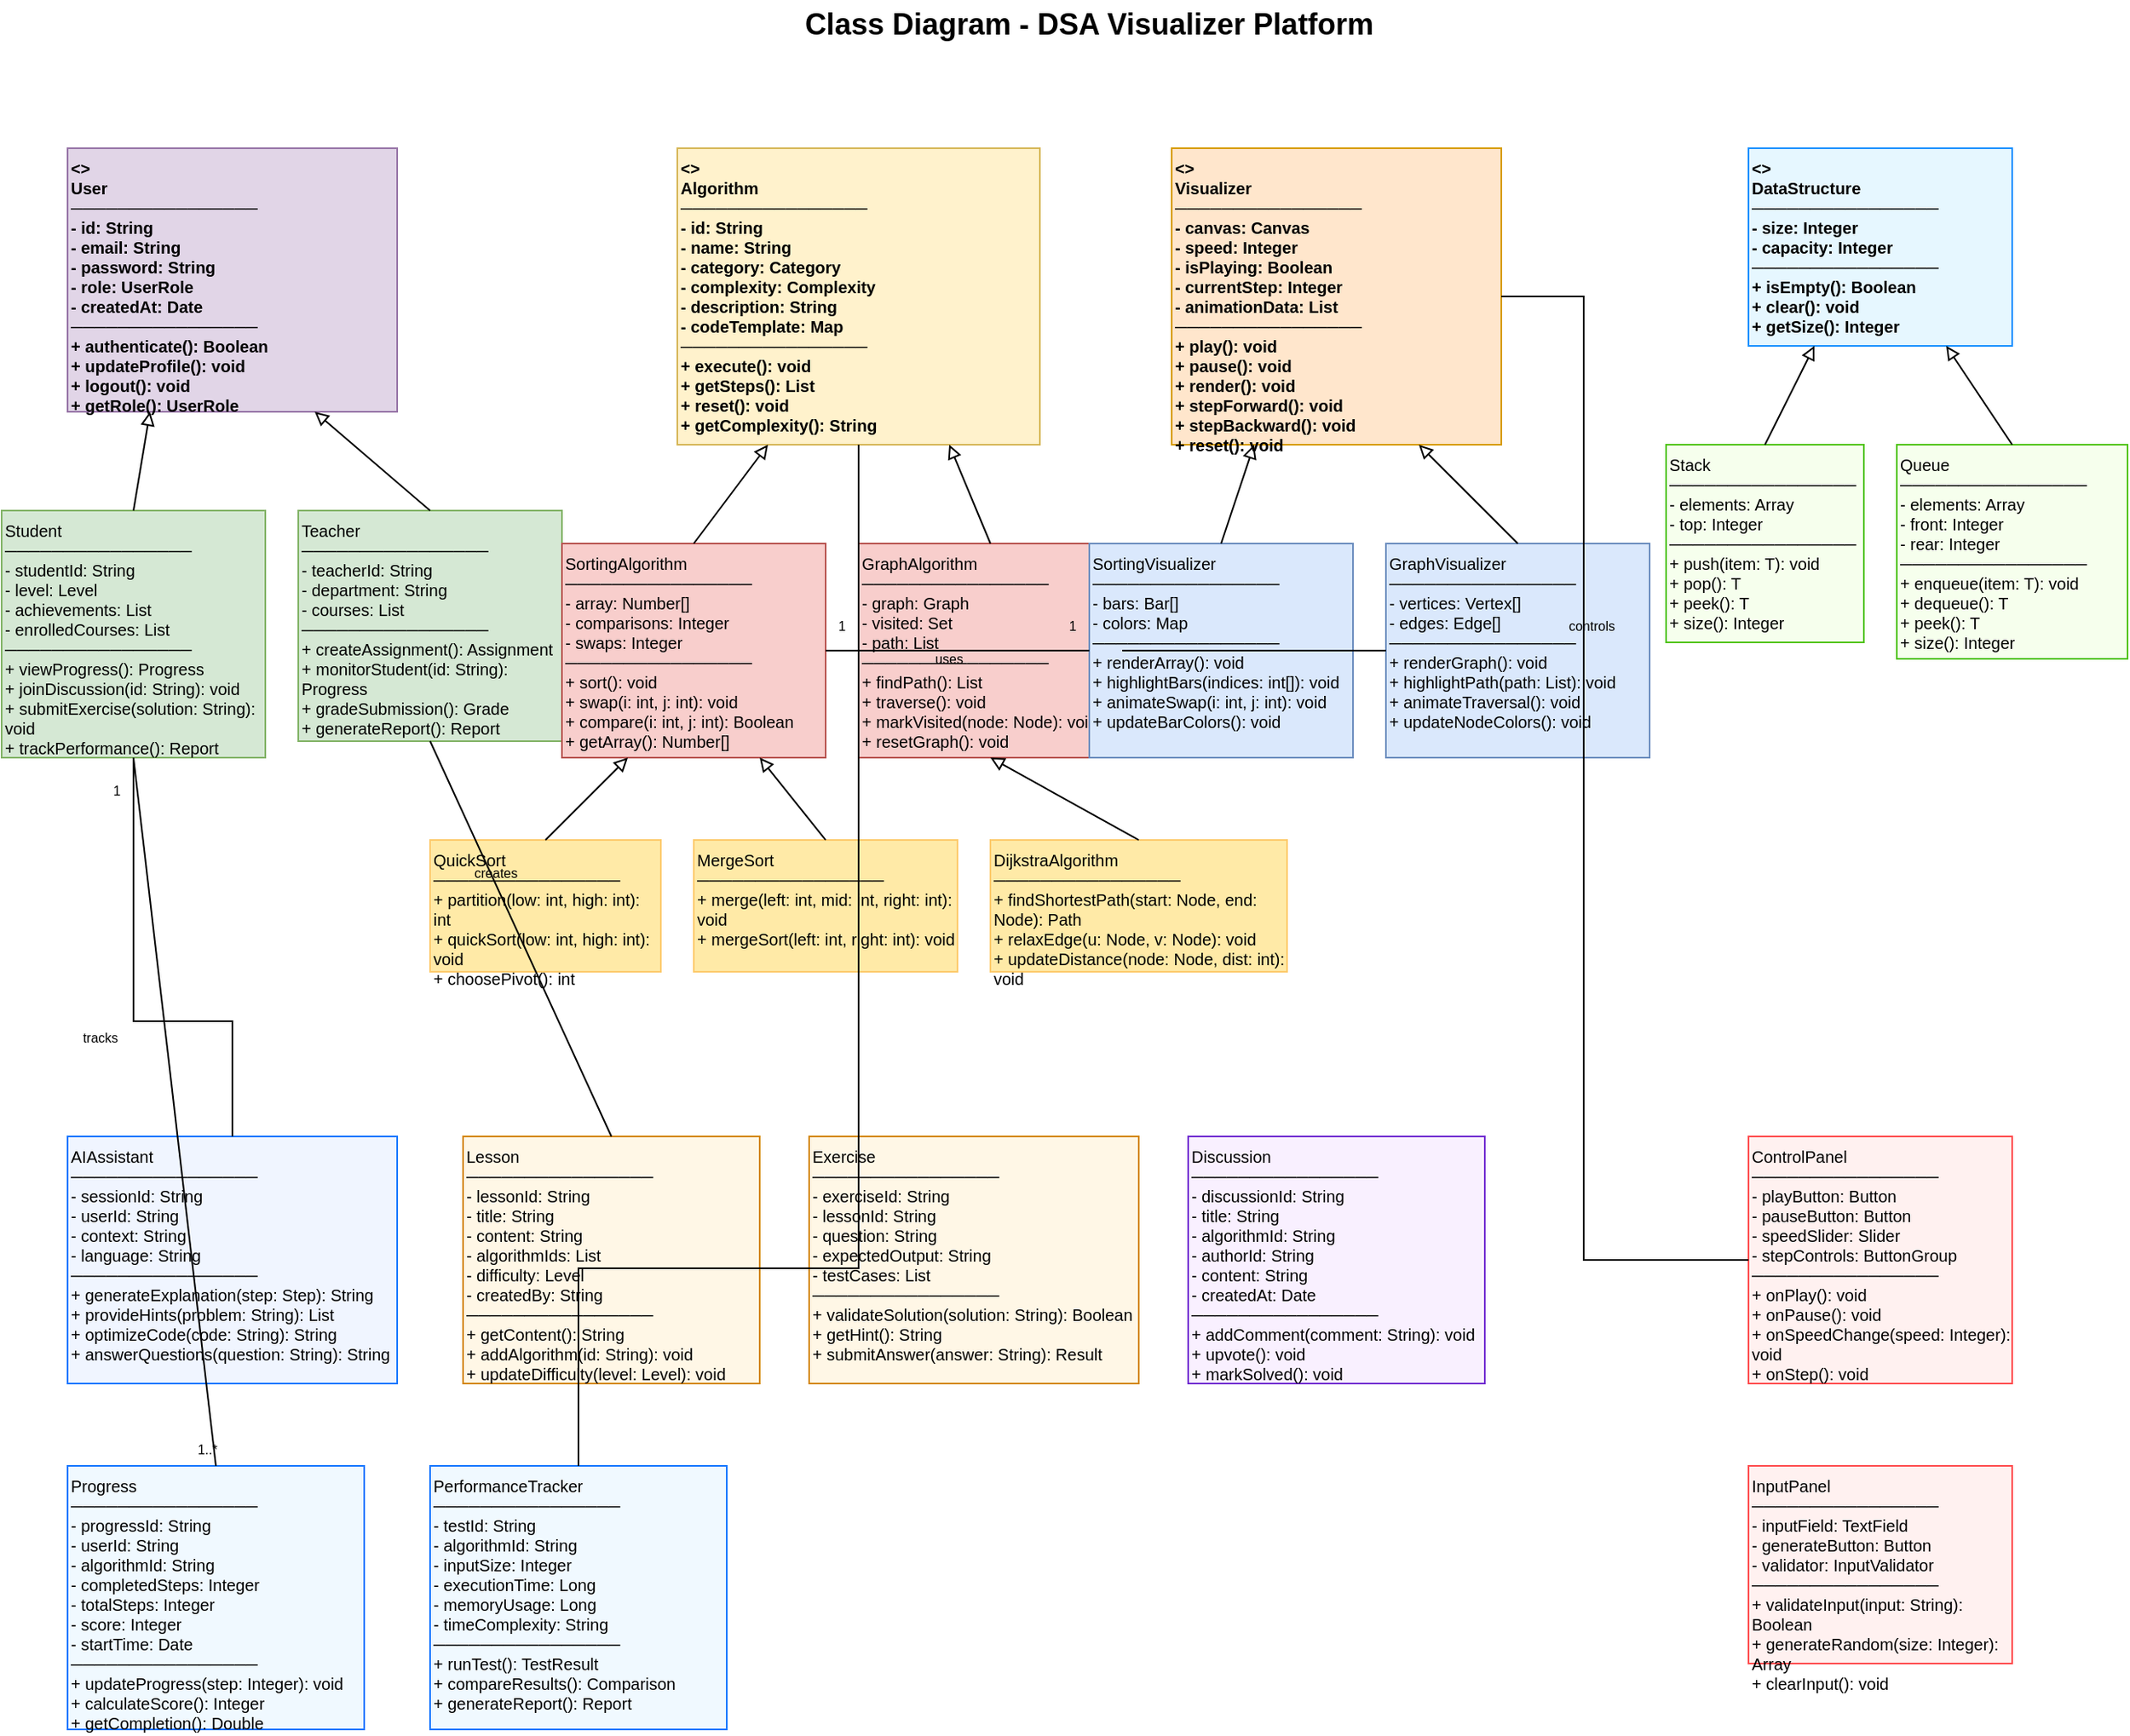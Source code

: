 <mxfile version="24.7.17">
  <diagram name="Class Diagram" id="class-diagram-clean">
    <mxGraphModel dx="1662" dy="1020" grid="1" gridSize="10" guides="1" tooltips="1" connect="1" arrows="1" fold="1" page="1" pageScale="1" pageWidth="1400" pageHeight="2000" math="0" shadow="0">
      <root>
        <mxCell id="0" />
        <mxCell id="1" parent="0" />
        
        <!-- Title -->
        <mxCell id="title" value="Class Diagram - DSA Visualizer Platform" style="text;html=1;align=center;verticalAlign=middle;whiteSpace=wrap;rounded=0;fontSize=18;fontStyle=1" vertex="1" parent="1">
          <mxGeometry x="400" y="30" width="600" height="30" as="geometry" />
        </mxCell>

        <!-- USER HIERARCHY (Top Left) -->
        <mxCell id="user" value="&lt;&lt;abstract&gt;&gt;&#xa;User&#xa;────────────────&#xa;- id: String&#xa;- email: String&#xa;- password: String&#xa;- role: UserRole&#xa;- createdAt: Date&#xa;────────────────&#xa;+ authenticate(): Boolean&#xa;+ updateProfile(): void&#xa;+ logout(): void&#xa;+ getRole(): UserRole" style="whiteSpace=wrap;html=1;fontSize=10;fillColor=#e1d5e7;strokeColor=#9673a6;align=left;verticalAlign=top;fontStyle=1" vertex="1" parent="1">
          <mxGeometry x="80" y="120" width="200" height="160" as="geometry" />
        </mxCell>

        <mxCell id="student" value="Student&#xa;────────────────&#xa;- studentId: String&#xa;- level: Level&#xa;- achievements: List&lt;String&gt;&#xa;- enrolledCourses: List&lt;String&gt;&#xa;────────────────&#xa;+ viewProgress(): Progress&#xa;+ joinDiscussion(id: String): void&#xa;+ submitExercise(solution: String): void&#xa;+ trackPerformance(): Report" style="whiteSpace=wrap;html=1;fontSize=10;fillColor=#d5e8d4;strokeColor=#82b366;align=left;verticalAlign=top" vertex="1" parent="1">
          <mxGeometry x="40" y="340" width="160" height="150" as="geometry" />
        </mxCell>

        <mxCell id="teacher" value="Teacher&#xa;────────────────&#xa;- teacherId: String&#xa;- department: String&#xa;- courses: List&lt;String&gt;&#xa;────────────────&#xa;+ createAssignment(): Assignment&#xa;+ monitorStudent(id: String): Progress&#xa;+ gradeSubmission(): Grade&#xa;+ generateReport(): Report" style="whiteSpace=wrap;html=1;fontSize=10;fillColor=#d5e8d4;strokeColor=#82b366;align=left;verticalAlign=top" vertex="1" parent="1">
          <mxGeometry x="220" y="340" width="160" height="140" as="geometry" />
        </mxCell>

        <!-- ALGORITHM HIERARCHY (Top Center) -->
        <mxCell id="algorithm" value="&lt;&lt;abstract&gt;&gt;&#xa;Algorithm&#xa;────────────────&#xa;- id: String&#xa;- name: String&#xa;- category: Category&#xa;- complexity: Complexity&#xa;- description: String&#xa;- codeTemplate: Map&lt;Language, String&gt;&#xa;────────────────&#xa;+ execute(): void&#xa;+ getSteps(): List&lt;Step&gt;&#xa;+ reset(): void&#xa;+ getComplexity(): String" style="whiteSpace=wrap;html=1;fontSize=10;fillColor=#fff2cc;strokeColor=#d6b656;align=left;verticalAlign=top;fontStyle=1" vertex="1" parent="1">
          <mxGeometry x="450" y="120" width="220" height="180" as="geometry" />
        </mxCell>

        <mxCell id="sorting" value="SortingAlgorithm&#xa;────────────────&#xa;- array: Number[]&#xa;- comparisons: Integer&#xa;- swaps: Integer&#xa;────────────────&#xa;+ sort(): void&#xa;+ swap(i: int, j: int): void&#xa;+ compare(i: int, j: int): Boolean&#xa;+ getArray(): Number[]" style="whiteSpace=wrap;html=1;fontSize=10;fillColor=#f8cecc;strokeColor=#b85450;align=left;verticalAlign=top" vertex="1" parent="1">
          <mxGeometry x="380" y="360" width="160" height="130" as="geometry" />
        </mxCell>

        <mxCell id="graph-algo" value="GraphAlgorithm&#xa;────────────────&#xa;- graph: Graph&#xa;- visited: Set&lt;Node&gt;&#xa;- path: List&lt;Node&gt;&#xa;────────────────&#xa;+ findPath(): List&lt;Node&gt;&#xa;+ traverse(): void&#xa;+ markVisited(node: Node): void&#xa;+ resetGraph(): void" style="whiteSpace=wrap;html=1;fontSize=10;fillColor=#f8cecc;strokeColor=#b85450;align=left;verticalAlign=top" vertex="1" parent="1">
          <mxGeometry x="560" y="360" width="160" height="130" as="geometry" />
        </mxCell>

        <!-- SPECIFIC ALGORITHMS -->
        <mxCell id="quicksort" value="QuickSort&#xa;────────────────&#xa;+ partition(low: int, high: int): int&#xa;+ quickSort(low: int, high: int): void&#xa;+ choosePivot(): int" style="whiteSpace=wrap;html=1;fontSize=10;fillColor=#ffeaa7;strokeColor=#fdcb6e;align=left;verticalAlign=top" vertex="1" parent="1">
          <mxGeometry x="300" y="540" width="140" height="80" as="geometry" />
        </mxCell>

        <mxCell id="mergesort" value="MergeSort&#xa;────────────────&#xa;+ merge(left: int, mid: int, right: int): void&#xa;+ mergeSort(left: int, right: int): void" style="whiteSpace=wrap;html=1;fontSize=10;fillColor=#ffeaa7;strokeColor=#fdcb6e;align=left;verticalAlign=top" vertex="1" parent="1">
          <mxGeometry x="460" y="540" width="160" height="80" as="geometry" />
        </mxCell>

        <mxCell id="dijkstra" value="DijkstraAlgorithm&#xa;────────────────&#xa;+ findShortestPath(start: Node, end: Node): Path&#xa;+ relaxEdge(u: Node, v: Node): void&#xa;+ updateDistance(node: Node, dist: int): void" style="whiteSpace=wrap;html=1;fontSize=10;fillColor=#ffeaa7;strokeColor=#fdcb6e;align=left;verticalAlign=top" vertex="1" parent="1">
          <mxGeometry x="640" y="540" width="180" height="80" as="geometry" />
        </mxCell>

        <!-- VISUALIZER HIERARCHY (Top Right) -->
        <mxCell id="visualizer" value="&lt;&lt;abstract&gt;&gt;&#xa;Visualizer&#xa;────────────────&#xa;- canvas: Canvas&#xa;- speed: Integer&#xa;- isPlaying: Boolean&#xa;- currentStep: Integer&#xa;- animationData: List&lt;Step&gt;&#xa;────────────────&#xa;+ play(): void&#xa;+ pause(): void&#xa;+ render(): void&#xa;+ stepForward(): void&#xa;+ stepBackward(): void&#xa;+ reset(): void" style="whiteSpace=wrap;html=1;fontSize=10;fillColor=#ffe6cc;strokeColor=#d79b00;align=left;verticalAlign=top;fontStyle=1" vertex="1" parent="1">
          <mxGeometry x="750" y="120" width="200" height="180" as="geometry" />
        </mxCell>

        <mxCell id="sorting-vis" value="SortingVisualizer&#xa;────────────────&#xa;- bars: Bar[]&#xa;- colors: Map&lt;String, Color&gt;&#xa;────────────────&#xa;+ renderArray(): void&#xa;+ highlightBars(indices: int[]): void&#xa;+ animateSwap(i: int, j: int): void&#xa;+ updateBarColors(): void" style="whiteSpace=wrap;html=1;fontSize=10;fillColor=#dae8fc;strokeColor=#6c8ebf;align=left;verticalAlign=top" vertex="1" parent="1">
          <mxGeometry x="700" y="360" width="160" height="130" as="geometry" />
        </mxCell>

        <mxCell id="graph-vis" value="GraphVisualizer&#xa;────────────────&#xa;- vertices: Vertex[]&#xa;- edges: Edge[]&#xa;────────────────&#xa;+ renderGraph(): void&#xa;+ highlightPath(path: List&lt;Node&gt;): void&#xa;+ animateTraversal(): void&#xa;+ updateNodeColors(): void" style="whiteSpace=wrap;html=1;fontSize=10;fillColor=#dae8fc;strokeColor=#6c8ebf;align=left;verticalAlign=top" vertex="1" parent="1">
          <mxGeometry x="880" y="360" width="160" height="130" as="geometry" />
        </mxCell>

        <!-- DATA STRUCTURES -->
        <mxCell id="datastructure" value="&lt;&lt;abstract&gt;&gt;&#xa;DataStructure&#xa;────────────────&#xa;- size: Integer&#xa;- capacity: Integer&#xa;────────────────&#xa;+ isEmpty(): Boolean&#xa;+ clear(): void&#xa;+ getSize(): Integer" style="whiteSpace=wrap;html=1;fontSize=10;fillColor=#e6f7ff;strokeColor=#1890ff;align=left;verticalAlign=top;fontStyle=1" vertex="1" parent="1">
          <mxGeometry x="1100" y="120" width="160" height="120" as="geometry" />
        </mxCell>

        <mxCell id="stack" value="Stack&lt;T&gt;&#xa;────────────────&#xa;- elements: Array&lt;T&gt;&#xa;- top: Integer&#xa;────────────────&#xa;+ push(item: T): void&#xa;+ pop(): T&#xa;+ peek(): T&#xa;+ size(): Integer" style="whiteSpace=wrap;html=1;fontSize=10;fillColor=#f6ffed;strokeColor=#52c41a;align=left;verticalAlign=top" vertex="1" parent="1">
          <mxGeometry x="1050" y="300" width="120" height="120" as="geometry" />
        </mxCell>

        <mxCell id="queue" value="Queue&lt;T&gt;&#xa;────────────────&#xa;- elements: Array&lt;T&gt;&#xa;- front: Integer&#xa;- rear: Integer&#xa;────────────────&#xa;+ enqueue(item: T): void&#xa;+ dequeue(): T&#xa;+ peek(): T&#xa;+ size(): Integer" style="whiteSpace=wrap;html=1;fontSize=10;fillColor=#f6ffed;strokeColor=#52c41a;align=left;verticalAlign=top" vertex="1" parent="1">
          <mxGeometry x="1190" y="300" width="140" height="130" as="geometry" />
        </mxCell>

        <!-- AI AND LEARNING SYSTEM -->
        <mxCell id="ai-assistant" value="AIAssistant&#xa;────────────────&#xa;- sessionId: String&#xa;- userId: String&#xa;- context: String&#xa;- language: String&#xa;────────────────&#xa;+ generateExplanation(step: Step): String&#xa;+ provideHints(problem: String): List&lt;String&gt;&#xa;+ optimizeCode(code: String): String&#xa;+ answerQuestions(question: String): String" style="whiteSpace=wrap;html=1;fontSize=10;fillColor=#f0f5ff;strokeColor=#1677ff;align=left;verticalAlign=top" vertex="1" parent="1">
          <mxGeometry x="80" y="720" width="200" height="150" as="geometry" />
        </mxCell>

        <mxCell id="lesson" value="Lesson&#xa;────────────────&#xa;- lessonId: String&#xa;- title: String&#xa;- content: String&#xa;- algorithmIds: List&lt;String&gt;&#xa;- difficulty: Level&#xa;- createdBy: String&#xa;────────────────&#xa;+ getContent(): String&#xa;+ addAlgorithm(id: String): void&#xa;+ updateDifficulty(level: Level): void" style="whiteSpace=wrap;html=1;fontSize=10;fillColor=#fff7e6;strokeColor=#d48806;align=left;verticalAlign=top" vertex="1" parent="1">
          <mxGeometry x="320" y="720" width="180" height="150" as="geometry" />
        </mxCell>

        <mxCell id="exercise" value="Exercise&#xa;────────────────&#xa;- exerciseId: String&#xa;- lessonId: String&#xa;- question: String&#xa;- expectedOutput: String&#xa;- testCases: List&lt;TestCase&gt;&#xa;────────────────&#xa;+ validateSolution(solution: String): Boolean&#xa;+ getHint(): String&#xa;+ submitAnswer(answer: String): Result" style="whiteSpace=wrap;html=1;fontSize=10;fillColor=#fff7e6;strokeColor=#d48806;align=left;verticalAlign=top" vertex="1" parent="1">
          <mxGeometry x="530" y="720" width="200" height="150" as="geometry" />
        </mxCell>

        <!-- COMMUNITY AND PROGRESS -->
        <mxCell id="discussion" value="Discussion&#xa;────────────────&#xa;- discussionId: String&#xa;- title: String&#xa;- algorithmId: String&#xa;- authorId: String&#xa;- content: String&#xa;- createdAt: Date&#xa;────────────────&#xa;+ addComment(comment: String): void&#xa;+ upvote(): void&#xa;+ markSolved(): void" style="whiteSpace=wrap;html=1;fontSize=10;fillColor=#f9f0ff;strokeColor=#722ed1;align=left;verticalAlign=top" vertex="1" parent="1">
          <mxGeometry x="760" y="720" width="180" height="150" as="geometry" />
        </mxCell>

        <mxCell id="progress" value="Progress&#xa;────────────────&#xa;- progressId: String&#xa;- userId: String&#xa;- algorithmId: String&#xa;- completedSteps: Integer&#xa;- totalSteps: Integer&#xa;- score: Integer&#xa;- startTime: Date&#xa;────────────────&#xa;+ updateProgress(step: Integer): void&#xa;+ calculateScore(): Integer&#xa;+ getCompletion(): Double" style="whiteSpace=wrap;html=1;fontSize=10;fillColor=#f0f9ff;strokeColor=#1677ff;align=left;verticalAlign=top" vertex="1" parent="1">
          <mxGeometry x="80" y="920" width="180" height="160" as="geometry" />
        </mxCell>

        <mxCell id="performance-tracker" value="PerformanceTracker&#xa;────────────────&#xa;- testId: String&#xa;- algorithmId: String&#xa;- inputSize: Integer&#xa;- executionTime: Long&#xa;- memoryUsage: Long&#xa;- timeComplexity: String&#xa;────────────────&#xa;+ runTest(): TestResult&#xa;+ compareResults(): Comparison&#xa;+ generateReport(): Report" style="whiteSpace=wrap;html=1;fontSize=10;fillColor=#f0f9ff;strokeColor=#1677ff;align=left;verticalAlign=top" vertex="1" parent="1">
          <mxGeometry x="300" y="920" width="180" height="160" as="geometry" />
        </mxCell>

        <!-- UI COMPONENTS -->
        <mxCell id="control-panel" value="ControlPanel&#xa;────────────────&#xa;- playButton: Button&#xa;- pauseButton: Button&#xa;- speedSlider: Slider&#xa;- stepControls: ButtonGroup&#xa;────────────────&#xa;+ onPlay(): void&#xa;+ onPause(): void&#xa;+ onSpeedChange(speed: Integer): void&#xa;+ onStep(): void" style="whiteSpace=wrap;html=1;fontSize=10;fillColor=#fff1f0;strokeColor=#ff4d4f;align=left;verticalAlign=top" vertex="1" parent="1">
          <mxGeometry x="1100" y="720" width="160" height="150" as="geometry" />
        </mxCell>

        <mxCell id="input-panel" value="InputPanel&#xa;────────────────&#xa;- inputField: TextField&#xa;- generateButton: Button&#xa;- validator: InputValidator&#xa;────────────────&#xa;+ validateInput(input: String): Boolean&#xa;+ generateRandom(size: Integer): Array&#xa;+ clearInput(): void" style="whiteSpace=wrap;html=1;fontSize=10;fillColor=#fff1f0;strokeColor=#ff4d4f;align=left;verticalAlign=top" vertex="1" parent="1">
          <mxGeometry x="1100" y="920" width="160" height="120" as="geometry" />
        </mxCell>

        <!-- INHERITANCE RELATIONSHIPS -->
        <!-- User inheritance -->
        <mxCell id="inherit-student" style="endArrow=block;endFill=0;html=1;rounded=0;exitX=0.5;exitY=0;exitDx=0;exitDy=0;entryX=0.25;entryY=1;entryDx=0;entryDy=0" edge="1" parent="1" source="student" target="user">
          <mxGeometry width="50" height="50" relative="1" as="geometry">
            <mxPoint x="400" y="400" as="sourcePoint" />
            <mxPoint x="450" y="350" as="targetPoint" />
          </mxGeometry>
        </mxCell>

        <mxCell id="inherit-teacher" style="endArrow=block;endFill=0;html=1;rounded=0;exitX=0.5;exitY=0;exitDx=0;exitDy=0;entryX=0.75;entryY=1;entryDx=0;entryDy=0" edge="1" parent="1" source="teacher" target="user">
          <mxGeometry width="50" height="50" relative="1" as="geometry">
            <mxPoint x="400" y="400" as="sourcePoint" />
            <mxPoint x="450" y="350" as="targetPoint" />
          </mxGeometry>
        </mxCell>

        <!-- Algorithm inheritance -->
        <mxCell id="inherit-sorting" style="endArrow=block;endFill=0;html=1;rounded=0;exitX=0.5;exitY=0;exitDx=0;exitDy=0;entryX=0.25;entryY=1;entryDx=0;entryDy=0" edge="1" parent="1" source="sorting" target="algorithm">
          <mxGeometry width="50" height="50" relative="1" as="geometry">
            <mxPoint x="400" y="400" as="sourcePoint" />
            <mxPoint x="450" y="350" as="targetPoint" />
          </mxGeometry>
        </mxCell>

        <mxCell id="inherit-graph" style="endArrow=block;endFill=0;html=1;rounded=0;exitX=0.5;exitY=0;exitDx=0;exitDy=0;entryX=0.75;entryY=1;entryDx=0;entryDy=0" edge="1" parent="1" source="graph-algo" target="algorithm">
          <mxGeometry width="50" height="50" relative="1" as="geometry">
            <mxPoint x="400" y="400" as="sourcePoint" />
            <mxPoint x="450" y="350" as="targetPoint" />
          </mxGeometry>
        </mxCell>

        <!-- Specific algorithm inheritance -->
        <mxCell id="inherit-quicksort" style="endArrow=block;endFill=0;html=1;rounded=0;exitX=0.5;exitY=0;exitDx=0;exitDy=0;entryX=0.25;entryY=1;entryDx=0;entryDy=0" edge="1" parent="1" source="quicksort" target="sorting">
          <mxGeometry width="50" height="50" relative="1" as="geometry">
            <mxPoint x="400" y="500" as="sourcePoint" />
            <mxPoint x="450" y="450" as="targetPoint" />
          </mxGeometry>
        </mxCell>

        <mxCell id="inherit-mergesort" style="endArrow=block;endFill=0;html=1;rounded=0;exitX=0.5;exitY=0;exitDx=0;exitDy=0;entryX=0.75;entryY=1;entryDx=0;entryDy=0" edge="1" parent="1" source="mergesort" target="sorting">
          <mxGeometry width="50" height="50" relative="1" as="geometry">
            <mxPoint x="400" y="500" as="sourcePoint" />
            <mxPoint x="450" y="450" as="targetPoint" />
          </mxGeometry>
        </mxCell>

        <mxCell id="inherit-dijkstra" style="endArrow=block;endFill=0;html=1;rounded=0;exitX=0.5;exitY=0;exitDx=0;exitDy=0;entryX=0.5;entryY=1;entryDx=0;entryDy=0" edge="1" parent="1" source="dijkstra" target="graph-algo">
          <mxGeometry width="50" height="50" relative="1" as="geometry">
            <mxPoint x="400" y="500" as="sourcePoint" />
            <mxPoint x="450" y="450" as="targetPoint" />
          </mxGeometry>
        </mxCell>

        <!-- Visualizer inheritance -->
        <mxCell id="inherit-sorting-vis" style="endArrow=block;endFill=0;html=1;rounded=0;exitX=0.5;exitY=0;exitDx=0;exitDy=0;entryX=0.25;entryY=1;entryDx=0;entryDy=0" edge="1" parent="1" source="sorting-vis" target="visualizer">
          <mxGeometry width="50" height="50" relative="1" as="geometry">
            <mxPoint x="700" y="400" as="sourcePoint" />
            <mxPoint x="750" y="350" as="targetPoint" />
          </mxGeometry>
        </mxCell>

        <mxCell id="inherit-graph-vis" style="endArrow=block;endFill=0;html=1;rounded=0;exitX=0.5;exitY=0;exitDx=0;exitDy=0;entryX=0.75;entryY=1;entryDx=0;entryDy=0" edge="1" parent="1" source="graph-vis" target="visualizer">
          <mxGeometry width="50" height="50" relative="1" as="geometry">
            <mxPoint x="700" y="400" as="sourcePoint" />
            <mxPoint x="750" y="350" as="targetPoint" />
          </mxGeometry>
        </mxCell>

        <!-- Data structure inheritance -->
        <mxCell id="inherit-stack" style="endArrow=block;endFill=0;html=1;rounded=0;exitX=0.5;exitY=0;exitDx=0;exitDy=0;entryX=0.25;entryY=1;entryDx=0;entryDy=0" edge="1" parent="1" source="stack" target="datastructure">
          <mxGeometry width="50" height="50" relative="1" as="geometry">
            <mxPoint x="1000" y="300" as="sourcePoint" />
            <mxPoint x="1050" y="250" as="targetPoint" />
          </mxGeometry>
        </mxCell>

        <mxCell id="inherit-queue" style="endArrow=block;endFill=0;html=1;rounded=0;exitX=0.5;exitY=0;exitDx=0;exitDy=0;entryX=0.75;entryY=1;entryDx=0;entryDy=0" edge="1" parent="1" source="queue" target="datastructure">
          <mxGeometry width="50" height="50" relative="1" as="geometry">
            <mxPoint x="1200" y="300" as="sourcePoint" />
            <mxPoint x="1250" y="250" as="targetPoint" />
          </mxGeometry>
        </mxCell>

        <!-- ASSOCIATION RELATIONSHIPS -->
        <!-- Visualizer uses Algorithm -->
        <mxCell id="assoc-vis-sort" style="endArrow=none;html=1;rounded=0;exitX=1;exitY=0.5;exitDx=0;exitDy=0;entryX=0;entryY=0.5;entryDx=0;entryDy=0" edge="1" parent="1" source="sorting" target="sorting-vis">
          <mxGeometry width="50" height="50" relative="1" as="geometry">
            <mxPoint x="600" y="400" as="sourcePoint" />
            <mxPoint x="650" y="350" as="targetPoint" />
          </mxGeometry>
        </mxCell>

        <mxCell id="assoc-vis-graph" style="endArrow=none;html=1;rounded=0;exitX=1;exitY=0.5;exitDx=0;exitDy=0;entryX=0;entryY=0.5;entryDx=0;entryDy=0" edge="1" parent="1" source="graph-algo" target="graph-vis">
          <mxGeometry width="50" height="50" relative="1" as="geometry">
            <mxPoint x="750" y="400" as="sourcePoint" />
            <mxPoint x="800" y="350" as="targetPoint" />
          </mxGeometry>
        </mxCell>

        <!-- Student Progress -->
        <mxCell id="assoc-student-progress" style="endArrow=none;html=1;rounded=0;exitX=0.5;exitY=1;exitDx=0;exitDy=0;entryX=0.5;entryY=0;entryDx=0;entryDy=0" edge="1" parent="1" source="student" target="progress">
          <mxGeometry width="50" height="50" relative="1" as="geometry">
            <mxPoint x="150" y="500" as="sourcePoint" />
            <mxPoint x="200" y="450" as="targetPoint" />
          </mxGeometry>
        </mxCell>

        <!-- Teacher Lesson -->
        <mxCell id="assoc-teacher-lesson" style="endArrow=none;html=1;rounded=0;exitX=0.5;exitY=1;exitDx=0;exitDy=0;entryX=0.5;entryY=0;entryDx=0;entryDy=0" edge="1" parent="1" source="teacher" target="lesson">
          <mxGeometry width="50" height="50" relative="1" as="geometry">
            <mxPoint x="350" y="500" as="sourcePoint" />
            <mxPoint x="400" y="450" as="targetPoint" />
          </mxGeometry>
        </mxCell>

        <!-- UI Control Associations -->
        <mxCell id="assoc-control-vis" style="endArrow=none;html=1;rounded=0;exitX=0;exitY=0.5;exitDx=0;exitDy=0;entryX=1;entryY=0.5;entryDx=0;entryDy=0" edge="1" parent="1" source="control-panel" target="visualizer">
          <mxGeometry width="50" height="50" relative="1" as="geometry">
            <mxPoint x="1000" y="800" as="sourcePoint" />
            <mxPoint x="1050" y="750" as="targetPoint" />
            <Array as="points">
              <mxPoint x="1000" y="795" />
              <mxPoint x="1000" y="210" />
            </Array>
          </mxGeometry>
        </mxCell>

        <!-- AI Student Association -->
        <mxCell id="assoc-ai-student" style="endArrow=none;html=1;rounded=0;exitX=0.5;exitY=0;exitDx=0;exitDy=0;entryX=0.5;entryY=1;entryDx=0;entryDy=0" edge="1" parent="1" source="ai-assistant" target="student">
          <mxGeometry width="50" height="50" relative="1" as="geometry">
            <mxPoint x="150" y="650" as="sourcePoint" />
            <mxPoint x="200" y="600" as="targetPoint" />
            <Array as="points">
              <mxPoint x="180" y="650" />
              <mxPoint x="120" y="650" />
            </Array>
          </mxGeometry>
        </mxCell>

        <!-- Performance Algorithm Association -->
        <mxCell id="assoc-perf-algo" style="endArrow=none;html=1;rounded=0;exitX=0.5;exitY=0;exitDx=0;exitDy=0;entryX=0.5;entryY=1;entryDx=0;entryDy=0" edge="1" parent="1" source="performance-tracker" target="algorithm">
          <mxGeometry width="50" height="50" relative="1" as="geometry">
            <mxPoint x="450" y="800" as="sourcePoint" />
            <mxPoint x="500" y="750" as="targetPoint" />
            <Array as="points">
              <mxPoint x="390" y="800" />
              <mxPoint x="560" y="800" />
            </Array>
          </mxGeometry>
        </mxCell>

        <!-- Multiplicity labels -->
        <mxCell id="mult1" value="1" style="text;html=1;align=center;verticalAlign=middle;whiteSpace=wrap;rounded=0;fontSize=8" vertex="1" parent="1">
          <mxGeometry x="540" y="400" width="20" height="20" as="geometry" />
        </mxCell>

        <mxCell id="mult2" value="1" style="text;html=1;align=center;verticalAlign=middle;whiteSpace=wrap;rounded=0;fontSize=8" vertex="1" parent="1">
          <mxGeometry x="680" y="400" width="20" height="20" as="geometry" />
        </mxCell>

        <mxCell id="mult3" value="1" style="text;html=1;align=center;verticalAlign=middle;whiteSpace=wrap;rounded=0;fontSize=8" vertex="1" parent="1">
          <mxGeometry x="100" y="500" width="20" height="20" as="geometry" />
        </mxCell>

        <mxCell id="mult4" value="1..*" style="text;html=1;align=center;verticalAlign=middle;whiteSpace=wrap;rounded=0;fontSize=8" vertex="1" parent="1">
          <mxGeometry x="150" y="900" width="30" height="20" as="geometry" />
        </mxCell>

        <mxCell id="mult5" value="creates" style="text;html=1;align=center;verticalAlign=middle;whiteSpace=wrap;rounded=0;fontSize=8" vertex="1" parent="1">
          <mxGeometry x="320" y="550" width="40" height="20" as="geometry" />
        </mxCell>

        <mxCell id="mult6" value="tracks" style="text;html=1;align=center;verticalAlign=middle;whiteSpace=wrap;rounded=0;fontSize=8" vertex="1" parent="1">
          <mxGeometry x="80" y="650" width="40" height="20" as="geometry" />
        </mxCell>

        <mxCell id="mult7" value="uses" style="text;html=1;align=center;verticalAlign=middle;whiteSpace=wrap;rounded=0;fontSize=8" vertex="1" parent="1">
          <mxGeometry x="600" y="420" width="30" height="20" as="geometry" />
        </mxCell>

        <mxCell id="mult8" value="controls" style="text;html=1;align=center;verticalAlign=middle;whiteSpace=wrap;rounded=0;fontSize=8" vertex="1" parent="1">
          <mxGeometry x="980" y="400" width="50" height="20" as="geometry" />
        </mxCell>

      </root>
    </mxGraphModel>
  </diagram>
</mxfile>
